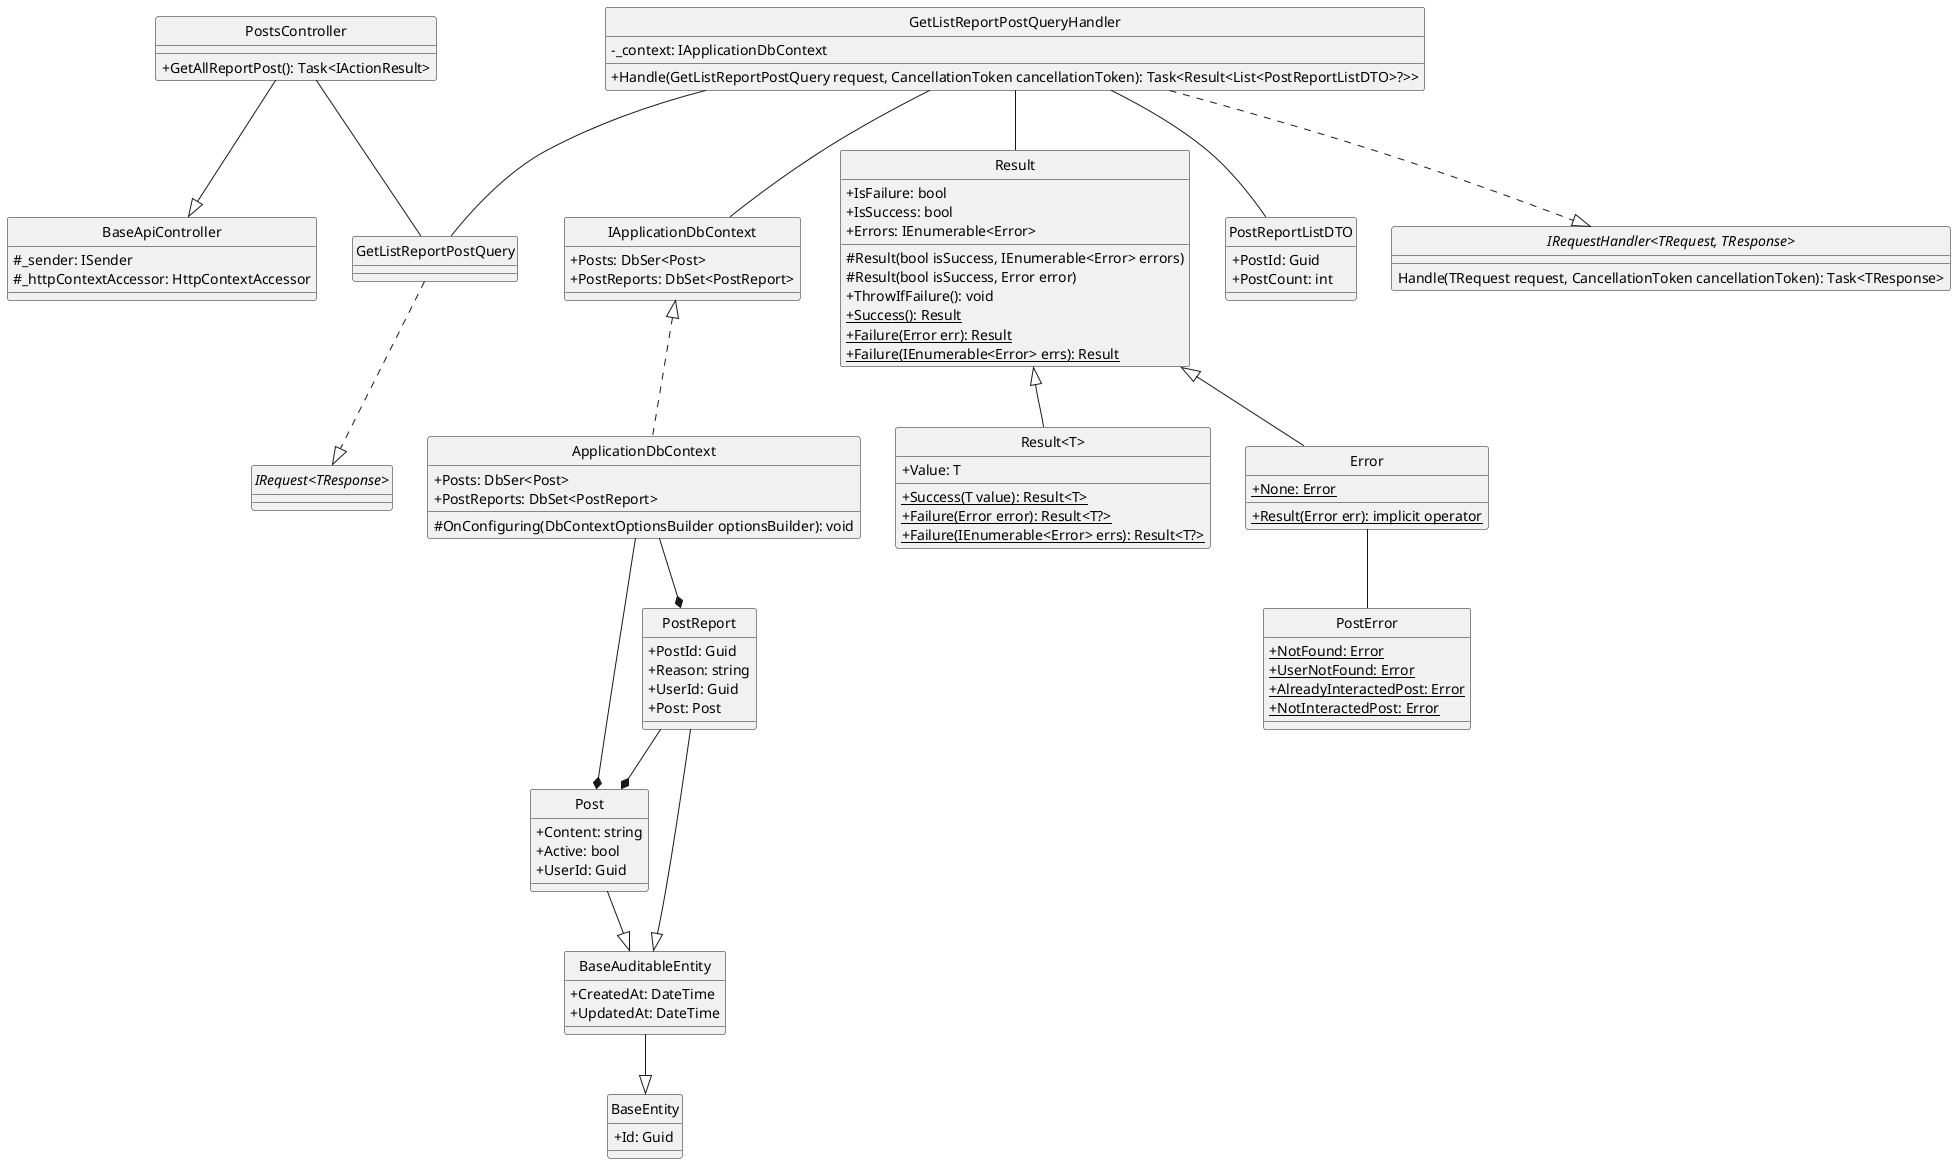 @startuml getAllReportPost
hide circle
skinparam classAttributeIconSize 0

class BaseApiController {
    #_sender: ISender 
    #_httpContextAccessor: HttpContextAccessor
}

class PostsController {
    +GetAllReportPost(): Task<IActionResult>
}

class GetListReportPostQuery {}

class GetListReportPostQueryHandler {
    -_context: IApplicationDbContext
    +Handle(GetListReportPostQuery request, CancellationToken cancellationToken): Task<Result<List<PostReportListDTO>?>>
}

class IApplicationDbContext {
    +Posts: DbSer<Post>
    +PostReports: DbSet<PostReport>
}

class ApplicationDbContext {
    +Posts: DbSer<Post>
    +PostReports: DbSet<PostReport>
    #OnConfiguring(DbContextOptionsBuilder optionsBuilder): void 
}

class Result {
    +IsFailure: bool
    +IsSuccess: bool
    +Errors: IEnumerable<Error>
    #Result(bool isSuccess, IEnumerable<Error> errors)
    #Result(bool isSuccess, Error error)
    +ThrowIfFailure(): void
    +{static} Success(): Result
    +{static} Failure(Error err): Result
    +{static} Failure(IEnumerable<Error> errs): Result
}

class "Result<T>" {
    +Value: T
    +{static} Success(T value): Result<T>
    +{static} Failure(Error error): Result<T?>
    +{static} Failure(IEnumerable<Error> errs): Result<T?>
}

class Error {
    +{static} None: Error
    +{static} Result(Error err): implicit operator
}

class PostError {
    +{static} NotFound: Error
    +{static} UserNotFound: Error
    +{static} AlreadyInteractedPost: Error
    +{static} NotInteractedPost: Error
}

class PostReportListDTO {
    +PostId: Guid
    +PostCount: int
}

class BaseEntity {
    +Id: Guid 
}

class BaseAuditableEntity{
    +CreatedAt: DateTime
    +UpdatedAt: DateTime 
}

class Post {
    +Content: string
    +Active: bool
    +UserId: Guid
}

class PostReport {
    +PostId: Guid 
    +Reason: string 
    +UserId: Guid 
    +Post: Post
} 

interface "IRequest<TResponse>"
interface "IRequestHandler<TRequest, TResponse>"{
    Handle(TRequest request, CancellationToken cancellationToken): Task<TResponse>
}

'==== Get All Report Post ====
'API Layer
PostsController --|> BaseApiController
PostsController -- GetListReportPostQuery
'Application Layer
GetListReportPostQuery ..|> "IRequest<TResponse>"
GetListReportPostQueryHandler ..|> "IRequestHandler<TRequest, TResponse>"
GetListReportPostQueryHandler -- GetListReportPostQuery
GetListReportPostQueryHandler -- Result
GetListReportPostQueryHandler -- IApplicationDbContext
GetListReportPostQueryHandler -- PostReportListDTO
'Domain Layer
Result <|-- Error
Result <|-- "Result<T>"
Error -- PostError
PostReport --|> BaseAuditableEntity
Post --|> BaseAuditableEntity
BaseAuditableEntity --|> BaseEntity
PostReport --* Post
'Infrastructure Layer
IApplicationDbContext <|.. ApplicationDbContext
ApplicationDbContext --* Post
ApplicationDbContext --* PostReport
@enduml